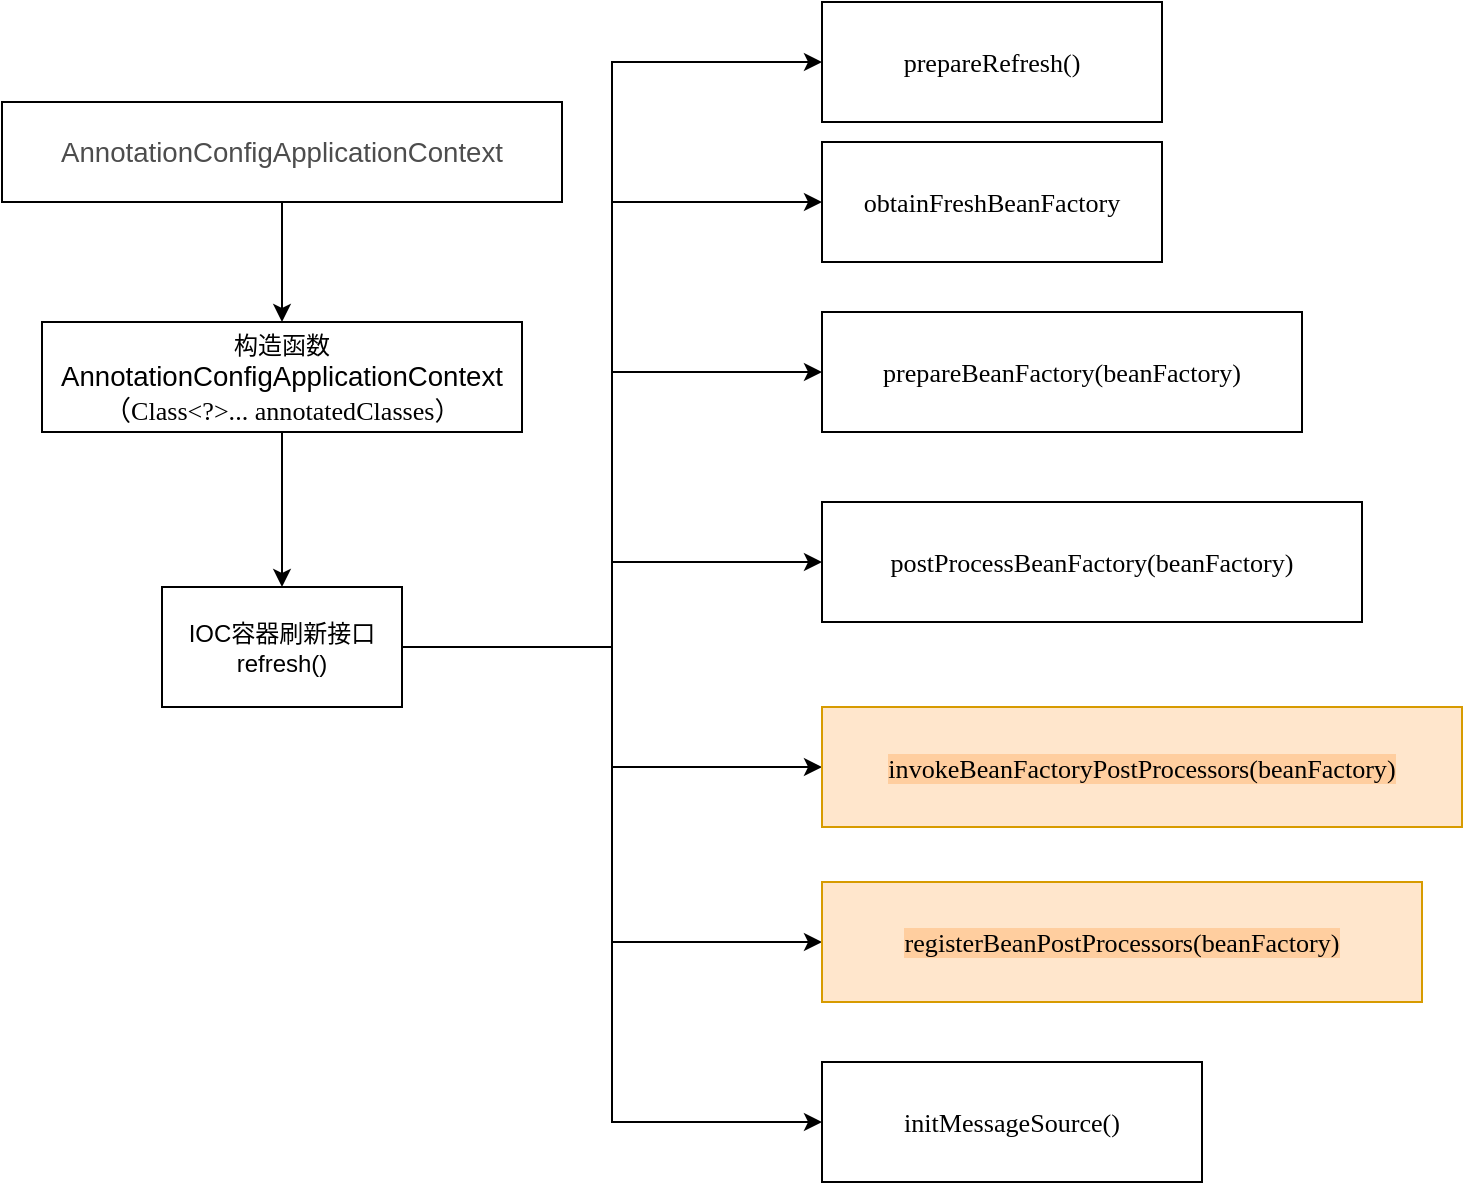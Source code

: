 <mxfile version="17.1.2" type="github">
  <diagram id="QgEiLKrSvVICeqtT1u2R" name="Page-1">
    <mxGraphModel dx="782" dy="436" grid="1" gridSize="10" guides="1" tooltips="1" connect="1" arrows="1" fold="1" page="1" pageScale="1" pageWidth="827" pageHeight="1169" math="0" shadow="0">
      <root>
        <mxCell id="0" />
        <mxCell id="1" parent="0" />
        <mxCell id="H7Eiv9jxb8CIly3ZrgXF-3" value="" style="edgeStyle=orthogonalEdgeStyle;rounded=0;orthogonalLoop=1;jettySize=auto;html=1;" edge="1" parent="1" source="H7Eiv9jxb8CIly3ZrgXF-1" target="H7Eiv9jxb8CIly3ZrgXF-2">
          <mxGeometry relative="1" as="geometry" />
        </mxCell>
        <mxCell id="H7Eiv9jxb8CIly3ZrgXF-1" value="&lt;span style=&quot;color: rgb(77 , 77 , 77) ; font-size: 10.36pt&quot;&gt;AnnotationConfigApplicationContext&lt;/span&gt;" style="rounded=0;whiteSpace=wrap;html=1;" vertex="1" parent="1">
          <mxGeometry x="20" y="80" width="280" height="50" as="geometry" />
        </mxCell>
        <mxCell id="H7Eiv9jxb8CIly3ZrgXF-5" value="" style="edgeStyle=orthogonalEdgeStyle;rounded=0;orthogonalLoop=1;jettySize=auto;html=1;fontColor=#000000;" edge="1" parent="1" source="H7Eiv9jxb8CIly3ZrgXF-2" target="H7Eiv9jxb8CIly3ZrgXF-4">
          <mxGeometry relative="1" as="geometry" />
        </mxCell>
        <mxCell id="H7Eiv9jxb8CIly3ZrgXF-2" value="构造函数&lt;br&gt;&lt;span style=&quot;font-size: 13.814px&quot;&gt;AnnotationConfigApplicationContext（&lt;/span&gt;&lt;span style=&quot;font-family: &amp;#34;consolas&amp;#34; ; font-size: 9.8pt&quot;&gt;Class&amp;lt;?&amp;gt;... annotatedClasses）&lt;/span&gt;" style="whiteSpace=wrap;html=1;rounded=0;" vertex="1" parent="1">
          <mxGeometry x="40" y="190" width="240" height="55" as="geometry" />
        </mxCell>
        <mxCell id="H7Eiv9jxb8CIly3ZrgXF-7" value="" style="edgeStyle=orthogonalEdgeStyle;rounded=0;orthogonalLoop=1;jettySize=auto;html=1;fontColor=#000000;entryX=0;entryY=0.5;entryDx=0;entryDy=0;" edge="1" parent="1" source="H7Eiv9jxb8CIly3ZrgXF-4" target="H7Eiv9jxb8CIly3ZrgXF-6">
          <mxGeometry relative="1" as="geometry" />
        </mxCell>
        <mxCell id="H7Eiv9jxb8CIly3ZrgXF-9" value="" style="edgeStyle=orthogonalEdgeStyle;rounded=0;orthogonalLoop=1;jettySize=auto;html=1;fontColor=#000000;entryX=0;entryY=0.5;entryDx=0;entryDy=0;" edge="1" parent="1" source="H7Eiv9jxb8CIly3ZrgXF-4" target="H7Eiv9jxb8CIly3ZrgXF-8">
          <mxGeometry relative="1" as="geometry" />
        </mxCell>
        <mxCell id="H7Eiv9jxb8CIly3ZrgXF-12" value="" style="edgeStyle=orthogonalEdgeStyle;rounded=0;orthogonalLoop=1;jettySize=auto;html=1;fontColor=#000000;entryX=0;entryY=0.5;entryDx=0;entryDy=0;" edge="1" parent="1" source="H7Eiv9jxb8CIly3ZrgXF-4" target="H7Eiv9jxb8CIly3ZrgXF-11">
          <mxGeometry relative="1" as="geometry" />
        </mxCell>
        <mxCell id="H7Eiv9jxb8CIly3ZrgXF-14" value="" style="edgeStyle=orthogonalEdgeStyle;rounded=0;orthogonalLoop=1;jettySize=auto;html=1;fontColor=#000000;" edge="1" parent="1" source="H7Eiv9jxb8CIly3ZrgXF-4" target="H7Eiv9jxb8CIly3ZrgXF-13">
          <mxGeometry relative="1" as="geometry" />
        </mxCell>
        <mxCell id="H7Eiv9jxb8CIly3ZrgXF-16" value="" style="edgeStyle=orthogonalEdgeStyle;rounded=0;orthogonalLoop=1;jettySize=auto;html=1;fontColor=#000000;" edge="1" parent="1" source="H7Eiv9jxb8CIly3ZrgXF-4" target="H7Eiv9jxb8CIly3ZrgXF-15">
          <mxGeometry relative="1" as="geometry" />
        </mxCell>
        <mxCell id="H7Eiv9jxb8CIly3ZrgXF-18" value="" style="edgeStyle=orthogonalEdgeStyle;rounded=0;orthogonalLoop=1;jettySize=auto;html=1;fontColor=#000000;entryX=0;entryY=0.5;entryDx=0;entryDy=0;" edge="1" parent="1" source="H7Eiv9jxb8CIly3ZrgXF-4" target="H7Eiv9jxb8CIly3ZrgXF-17">
          <mxGeometry relative="1" as="geometry" />
        </mxCell>
        <mxCell id="H7Eiv9jxb8CIly3ZrgXF-20" value="" style="edgeStyle=orthogonalEdgeStyle;rounded=0;orthogonalLoop=1;jettySize=auto;html=1;fontColor=#000000;entryX=0;entryY=0.5;entryDx=0;entryDy=0;" edge="1" parent="1" source="H7Eiv9jxb8CIly3ZrgXF-4" target="H7Eiv9jxb8CIly3ZrgXF-19">
          <mxGeometry relative="1" as="geometry" />
        </mxCell>
        <mxCell id="H7Eiv9jxb8CIly3ZrgXF-4" value="IOC容器刷新接口refresh()" style="whiteSpace=wrap;html=1;rounded=0;" vertex="1" parent="1">
          <mxGeometry x="100" y="322.5" width="120" height="60" as="geometry" />
        </mxCell>
        <mxCell id="H7Eiv9jxb8CIly3ZrgXF-6" value="&lt;pre style=&quot;font-family: &amp;#34;consolas&amp;#34; ; font-size: 9.8pt&quot;&gt;&lt;span style=&quot;background-color: rgb(255 , 255 , 255)&quot;&gt;prepareRefresh()&lt;/span&gt;&lt;/pre&gt;" style="whiteSpace=wrap;html=1;rounded=0;" vertex="1" parent="1">
          <mxGeometry x="430" y="30" width="170" height="60" as="geometry" />
        </mxCell>
        <mxCell id="H7Eiv9jxb8CIly3ZrgXF-8" value="&lt;pre style=&quot;font-family: &amp;#34;consolas&amp;#34; ; font-size: 9.8pt&quot;&gt;&lt;span style=&quot;background-color: rgb(255 , 255 , 255)&quot;&gt;obtainFreshBeanFactory&lt;/span&gt;&lt;/pre&gt;" style="whiteSpace=wrap;html=1;rounded=0;" vertex="1" parent="1">
          <mxGeometry x="430" y="100" width="170" height="60" as="geometry" />
        </mxCell>
        <mxCell id="H7Eiv9jxb8CIly3ZrgXF-11" value="&lt;pre style=&quot;font-family: &amp;#34;consolas&amp;#34; ; font-size: 9.8pt&quot;&gt;&lt;span style=&quot;background-color: rgb(255 , 255 , 255)&quot;&gt;prepareBeanFactory(beanFactory)&lt;/span&gt;&lt;/pre&gt;" style="whiteSpace=wrap;html=1;rounded=0;" vertex="1" parent="1">
          <mxGeometry x="430" y="185" width="240" height="60" as="geometry" />
        </mxCell>
        <mxCell id="H7Eiv9jxb8CIly3ZrgXF-13" value="&lt;pre style=&quot;font-family: &amp;#34;consolas&amp;#34; ; font-size: 9.8pt&quot;&gt;&lt;span style=&quot;background-color: rgb(255 , 255 , 255)&quot;&gt;postProcessBeanFactory(beanFactory)&lt;/span&gt;&lt;/pre&gt;" style="whiteSpace=wrap;html=1;rounded=0;" vertex="1" parent="1">
          <mxGeometry x="430" y="280" width="270" height="60" as="geometry" />
        </mxCell>
        <mxCell id="H7Eiv9jxb8CIly3ZrgXF-15" value="&lt;pre style=&quot;font-family: &amp;#34;consolas&amp;#34; ; font-size: 9.8pt&quot;&gt;&lt;span style=&quot;background-color: rgb(255 , 206 , 159)&quot;&gt;invokeBeanFactoryPostProcessors(beanFactory)&lt;/span&gt;&lt;/pre&gt;" style="whiteSpace=wrap;html=1;rounded=0;fillColor=#ffe6cc;strokeColor=#d79b00;" vertex="1" parent="1">
          <mxGeometry x="430" y="382.5" width="320" height="60" as="geometry" />
        </mxCell>
        <mxCell id="H7Eiv9jxb8CIly3ZrgXF-17" value="&lt;pre style=&quot;font-family: &amp;#34;consolas&amp;#34; ; font-size: 9.8pt&quot;&gt;&lt;span style=&quot;background-color: rgb(255 , 206 , 159)&quot;&gt;registerBeanPostProcessors(beanFactory)&lt;/span&gt;&lt;/pre&gt;" style="whiteSpace=wrap;html=1;rounded=0;fillColor=#ffe6cc;strokeColor=#d79b00;" vertex="1" parent="1">
          <mxGeometry x="430" y="470" width="300" height="60" as="geometry" />
        </mxCell>
        <mxCell id="H7Eiv9jxb8CIly3ZrgXF-19" value="&lt;pre style=&quot;font-family: &amp;#34;consolas&amp;#34; ; font-size: 9.8pt&quot;&gt;&lt;span style=&quot;background-color: rgb(255 , 255 , 255)&quot;&gt;initMessageSource()&lt;/span&gt;&lt;/pre&gt;" style="whiteSpace=wrap;html=1;rounded=0;" vertex="1" parent="1">
          <mxGeometry x="430" y="560" width="190" height="60" as="geometry" />
        </mxCell>
      </root>
    </mxGraphModel>
  </diagram>
</mxfile>
